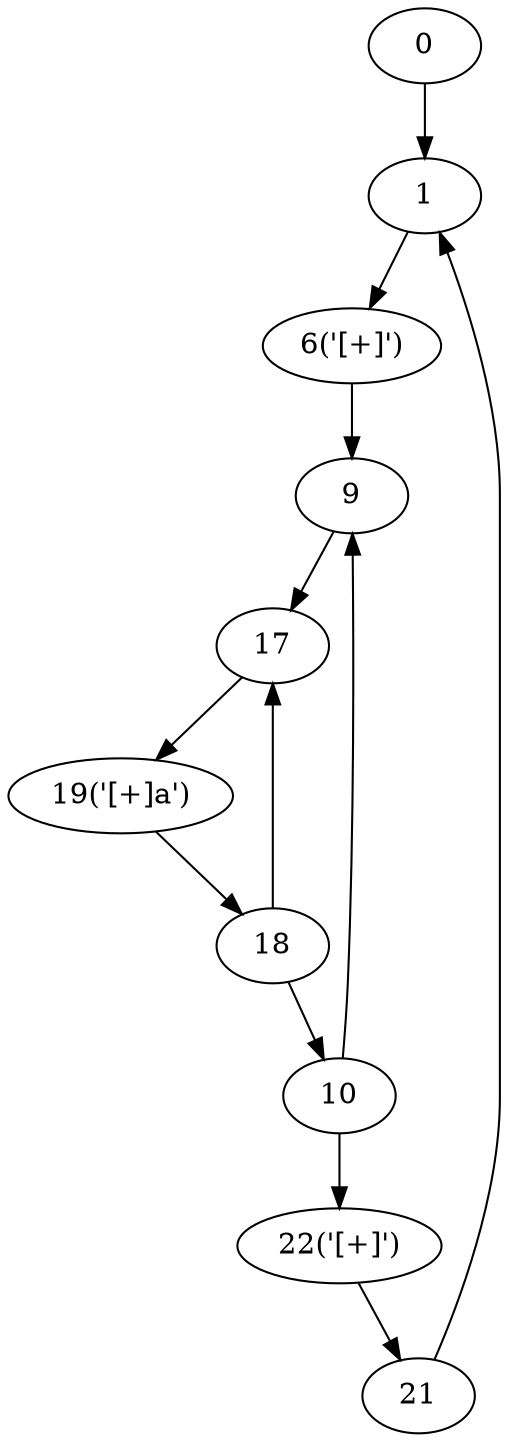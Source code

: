 digraph g {
	0 ;
	1 ;
	1 ;
	6 [label="6('[+]')"];
	9 ;
	10 ;
	17 ;
	18 ;
	19 [label="19('[+]a')"];
	21 ;
	22 [label="22('[+]')"];
	0->1;
	21->1;
	1->6;
	6->9;
	10->9;
	18->10;
	9->17;
	18->17;
	19->18;
	17->19;
	22->21;
	10->22;
}
